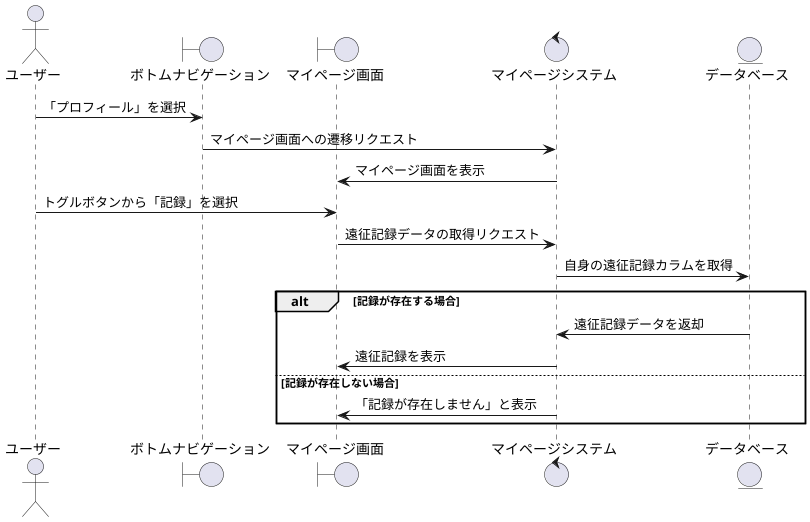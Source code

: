 @startuml
actor ユーザー
boundary ボトムナビゲーション
boundary マイページ画面
control マイページシステム
entity データベース

ユーザー -> ボトムナビゲーション: 「プロフィール」を選択
ボトムナビゲーション -> マイページシステム: マイページ画面への遷移リクエスト
マイページシステム -> マイページ画面: マイページ画面を表示

ユーザー -> マイページ画面: トグルボタンから「記録」を選択
マイページ画面 -> マイページシステム: 遠征記録データの取得リクエスト
マイページシステム -> データベース: 自身の遠征記録カラムを取得
alt 記録が存在する場合
    データベース -> マイページシステム: 遠征記録データを返却
    マイページシステム -> マイページ画面: 遠征記録を表示
else 記録が存在しない場合
    マイページシステム -> マイページ画面: 「記録が存在しません」と表示
end
@enduml

